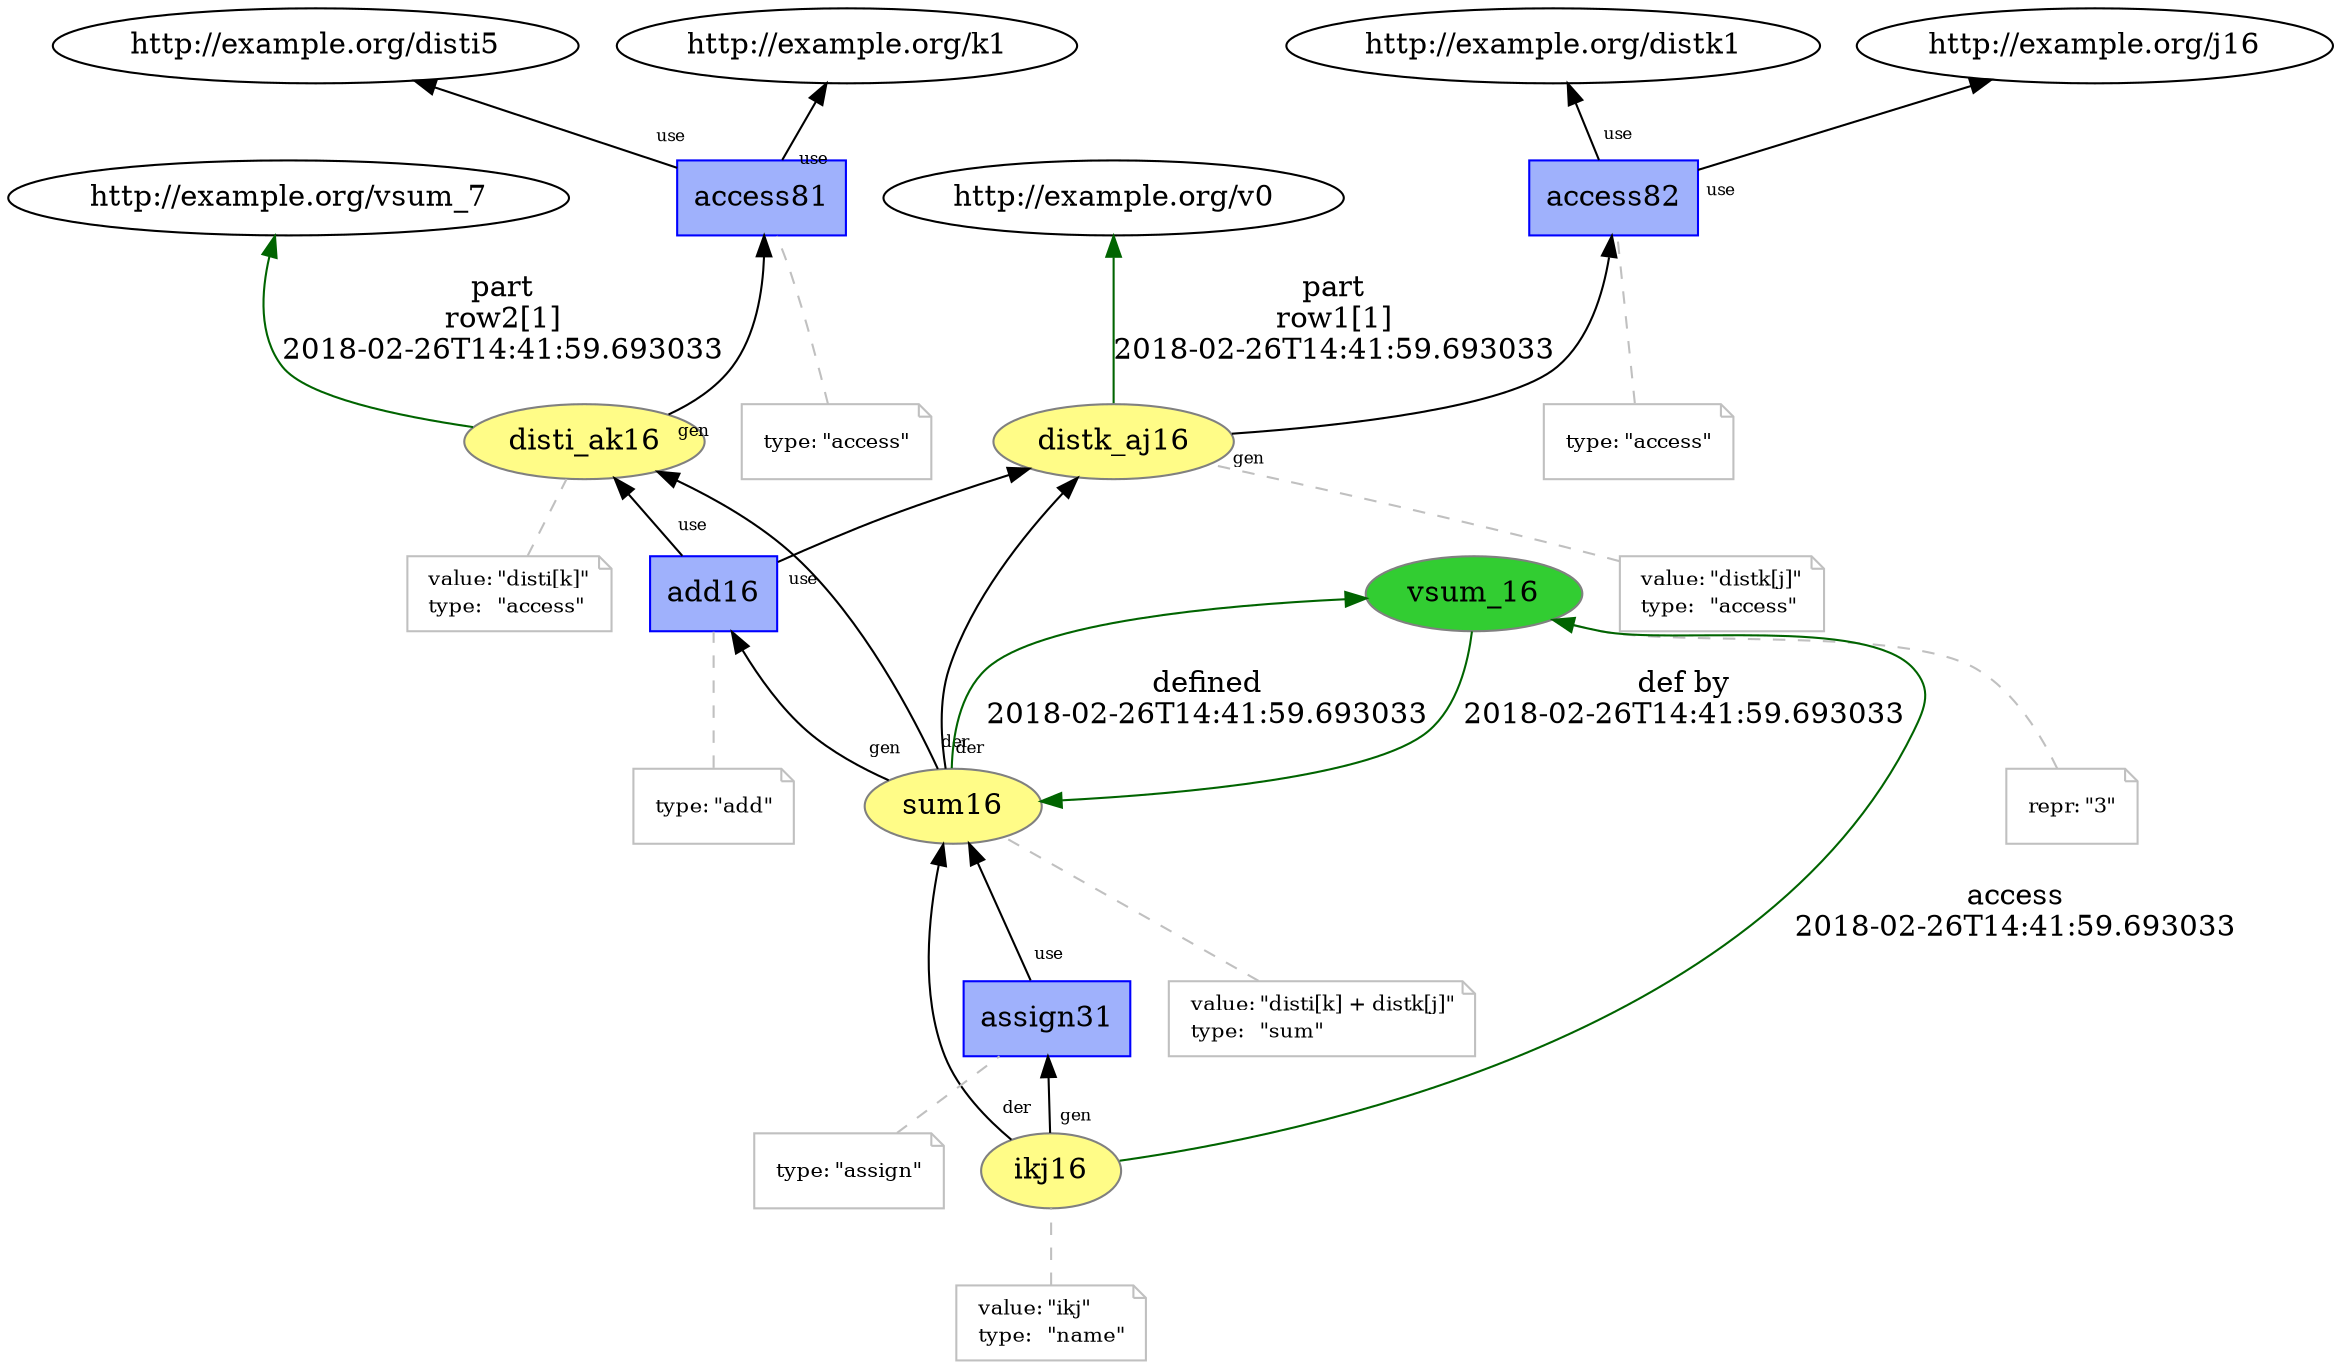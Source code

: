 digraph "PROV" { size="16,12"; rankdir="BT";
"http://example.org/disti_ak16" [fillcolor="#FFFC87",color="#808080",style="filled",label="disti_ak16",URL="http://example.org/disti_ak16"]
"-attrs0" [color="gray",shape="note",fontsize="10",fontcolor="black",label=<<TABLE cellpadding="0" border="0">
	<TR>
	    <TD align="left">value:</TD>
	    <TD align="left">&quot;disti[k]&quot;</TD>
	</TR>
	<TR>
	    <TD align="left">type:</TD>
	    <TD align="left">&quot;access&quot;</TD>
	</TR>
</TABLE>>]
"-attrs0" -> "http://example.org/disti_ak16" [color="gray",style="dashed",arrowhead="none"]
"http://example.org/disti_ak16" -> "http://example.org/vsum_7" [labelfontsize="8",labeldistance="1.5",color="darkgreen",labelangle="60.0",rotation="20",label="part
row2[1]
2018-02-26T14:41:59.693033"]
"http://example.org/access81" [fillcolor="#9FB1FC",color="#0000FF",shape="polygon",sides="4",style="filled",label="access81",URL="http://example.org/access81"]
"-attrs1" [color="gray",shape="note",fontsize="10",fontcolor="black",label=<<TABLE cellpadding="0" border="0">
	<TR>
	    <TD align="left">type:</TD>
	    <TD align="left">&quot;access&quot;</TD>
	</TR>
</TABLE>>]
"-attrs1" -> "http://example.org/access81" [color="gray",style="dashed",arrowhead="none"]
"http://example.org/access81" -> "http://example.org/disti5" [labelfontsize="8",labeldistance="1.5",labelangle="60.0",rotation="20",taillabel="use"]
"http://example.org/access81" -> "http://example.org/k1" [labelfontsize="8",labeldistance="1.5",labelangle="60.0",rotation="20",taillabel="use"]
"http://example.org/disti_ak16" -> "http://example.org/access81" [labelfontsize="8",labeldistance="1.5",labelangle="60.0",rotation="20",taillabel="gen"]
"http://example.org/distk_aj16" [fillcolor="#FFFC87",color="#808080",style="filled",label="distk_aj16",URL="http://example.org/distk_aj16"]
"-attrs2" [color="gray",shape="note",fontsize="10",fontcolor="black",label=<<TABLE cellpadding="0" border="0">
	<TR>
	    <TD align="left">value:</TD>
	    <TD align="left">&quot;distk[j]&quot;</TD>
	</TR>
	<TR>
	    <TD align="left">type:</TD>
	    <TD align="left">&quot;access&quot;</TD>
	</TR>
</TABLE>>]
"-attrs2" -> "http://example.org/distk_aj16" [color="gray",style="dashed",arrowhead="none"]
"http://example.org/distk_aj16" -> "http://example.org/v0" [labelfontsize="8",labeldistance="1.5",color="darkgreen",labelangle="60.0",rotation="20",label="part
row1[1]
2018-02-26T14:41:59.693033"]
"http://example.org/access82" [fillcolor="#9FB1FC",color="#0000FF",shape="polygon",sides="4",style="filled",label="access82",URL="http://example.org/access82"]
"-attrs3" [color="gray",shape="note",fontsize="10",fontcolor="black",label=<<TABLE cellpadding="0" border="0">
	<TR>
	    <TD align="left">type:</TD>
	    <TD align="left">&quot;access&quot;</TD>
	</TR>
</TABLE>>]
"-attrs3" -> "http://example.org/access82" [color="gray",style="dashed",arrowhead="none"]
"http://example.org/access82" -> "http://example.org/distk1" [labelfontsize="8",labeldistance="1.5",labelangle="60.0",rotation="20",taillabel="use"]
"http://example.org/access82" -> "http://example.org/j16" [labelfontsize="8",labeldistance="1.5",labelangle="60.0",rotation="20",taillabel="use"]
"http://example.org/distk_aj16" -> "http://example.org/access82" [labelfontsize="8",labeldistance="1.5",labelangle="60.0",rotation="20",taillabel="gen"]
"http://example.org/sum16" [fillcolor="#FFFC87",color="#808080",style="filled",label="sum16",URL="http://example.org/sum16"]
"-attrs4" [color="gray",shape="note",fontsize="10",fontcolor="black",label=<<TABLE cellpadding="0" border="0">
	<TR>
	    <TD align="left">value:</TD>
	    <TD align="left">&quot;disti[k] + distk[j]&quot;</TD>
	</TR>
	<TR>
	    <TD align="left">type:</TD>
	    <TD align="left">&quot;sum&quot;</TD>
	</TR>
</TABLE>>]
"-attrs4" -> "http://example.org/sum16" [color="gray",style="dashed",arrowhead="none"]
"http://example.org/vsum_16" [fillcolor="#32CD32",color="#808080",style="filled",label="vsum_16",URL="http://example.org/vsum_16"]
"-attrs5" [color="gray",shape="note",fontsize="10",fontcolor="black",label=<<TABLE cellpadding="0" border="0">
	<TR>
	    <TD align="left">repr:</TD>
	    <TD align="left">&quot;3&quot;</TD>
	</TR>
</TABLE>>]
"-attrs5" -> "http://example.org/vsum_16" [color="gray",style="dashed",arrowhead="none"]
"http://example.org/sum16" -> "http://example.org/vsum_16" [labelfontsize="8",labeldistance="1.5",color="darkgreen",labelangle="60.0",rotation="20",label="defined
2018-02-26T14:41:59.693033"]
"http://example.org/vsum_16" -> "http://example.org/sum16" [labelfontsize="8",labeldistance="1.5",color="darkgreen",labelangle="60.0",rotation="20",label="def by
2018-02-26T14:41:59.693033"]
"http://example.org/add16" [fillcolor="#9FB1FC",color="#0000FF",shape="polygon",sides="4",style="filled",label="add16",URL="http://example.org/add16"]
"-attrs6" [color="gray",shape="note",fontsize="10",fontcolor="black",label=<<TABLE cellpadding="0" border="0">
	<TR>
	    <TD align="left">type:</TD>
	    <TD align="left">&quot;add&quot;</TD>
	</TR>
</TABLE>>]
"-attrs6" -> "http://example.org/add16" [color="gray",style="dashed",arrowhead="none"]
"http://example.org/add16" -> "http://example.org/disti_ak16" [labelfontsize="8",labeldistance="1.5",labelangle="60.0",rotation="20",taillabel="use"]
"http://example.org/sum16" -> "http://example.org/disti_ak16" [labelfontsize="8",labeldistance="1.5",labelangle="60.0",rotation="20",taillabel="der"]
"http://example.org/add16" -> "http://example.org/distk_aj16" [labelfontsize="8",labeldistance="1.5",labelangle="60.0",rotation="20",taillabel="use"]
"http://example.org/sum16" -> "http://example.org/distk_aj16" [labelfontsize="8",labeldistance="1.5",labelangle="60.0",rotation="20",taillabel="der"]
"http://example.org/sum16" -> "http://example.org/add16" [labelfontsize="8",labeldistance="1.5",labelangle="60.0",rotation="20",taillabel="gen"]
"http://example.org/ikj16" [fillcolor="#FFFC87",color="#808080",style="filled",label="ikj16",URL="http://example.org/ikj16"]
"-attrs7" [color="gray",shape="note",fontsize="10",fontcolor="black",label=<<TABLE cellpadding="0" border="0">
	<TR>
	    <TD align="left">value:</TD>
	    <TD align="left">&quot;ikj&quot;</TD>
	</TR>
	<TR>
	    <TD align="left">type:</TD>
	    <TD align="left">&quot;name&quot;</TD>
	</TR>
</TABLE>>]
"-attrs7" -> "http://example.org/ikj16" [color="gray",style="dashed",arrowhead="none"]
"http://example.org/ikj16" -> "http://example.org/vsum_16" [labelfontsize="8",labeldistance="1.5",color="darkgreen",labelangle="60.0",rotation="20",label="access
2018-02-26T14:41:59.693033"]
"http://example.org/assign31" [fillcolor="#9FB1FC",color="#0000FF",shape="polygon",sides="4",style="filled",label="assign31",URL="http://example.org/assign31"]
"-attrs8" [color="gray",shape="note",fontsize="10",fontcolor="black",label=<<TABLE cellpadding="0" border="0">
	<TR>
	    <TD align="left">type:</TD>
	    <TD align="left">&quot;assign&quot;</TD>
	</TR>
</TABLE>>]
"-attrs8" -> "http://example.org/assign31" [color="gray",style="dashed",arrowhead="none"]
"http://example.org/assign31" -> "http://example.org/sum16" [labelfontsize="8",labeldistance="1.5",labelangle="60.0",rotation="20",taillabel="use"]
"http://example.org/ikj16" -> "http://example.org/sum16" [labelfontsize="8",labeldistance="1.5",labelangle="60.0",rotation="20",taillabel="der"]
"http://example.org/ikj16" -> "http://example.org/assign31" [labelfontsize="8",labeldistance="1.5",labelangle="60.0",rotation="20",taillabel="gen"]
}